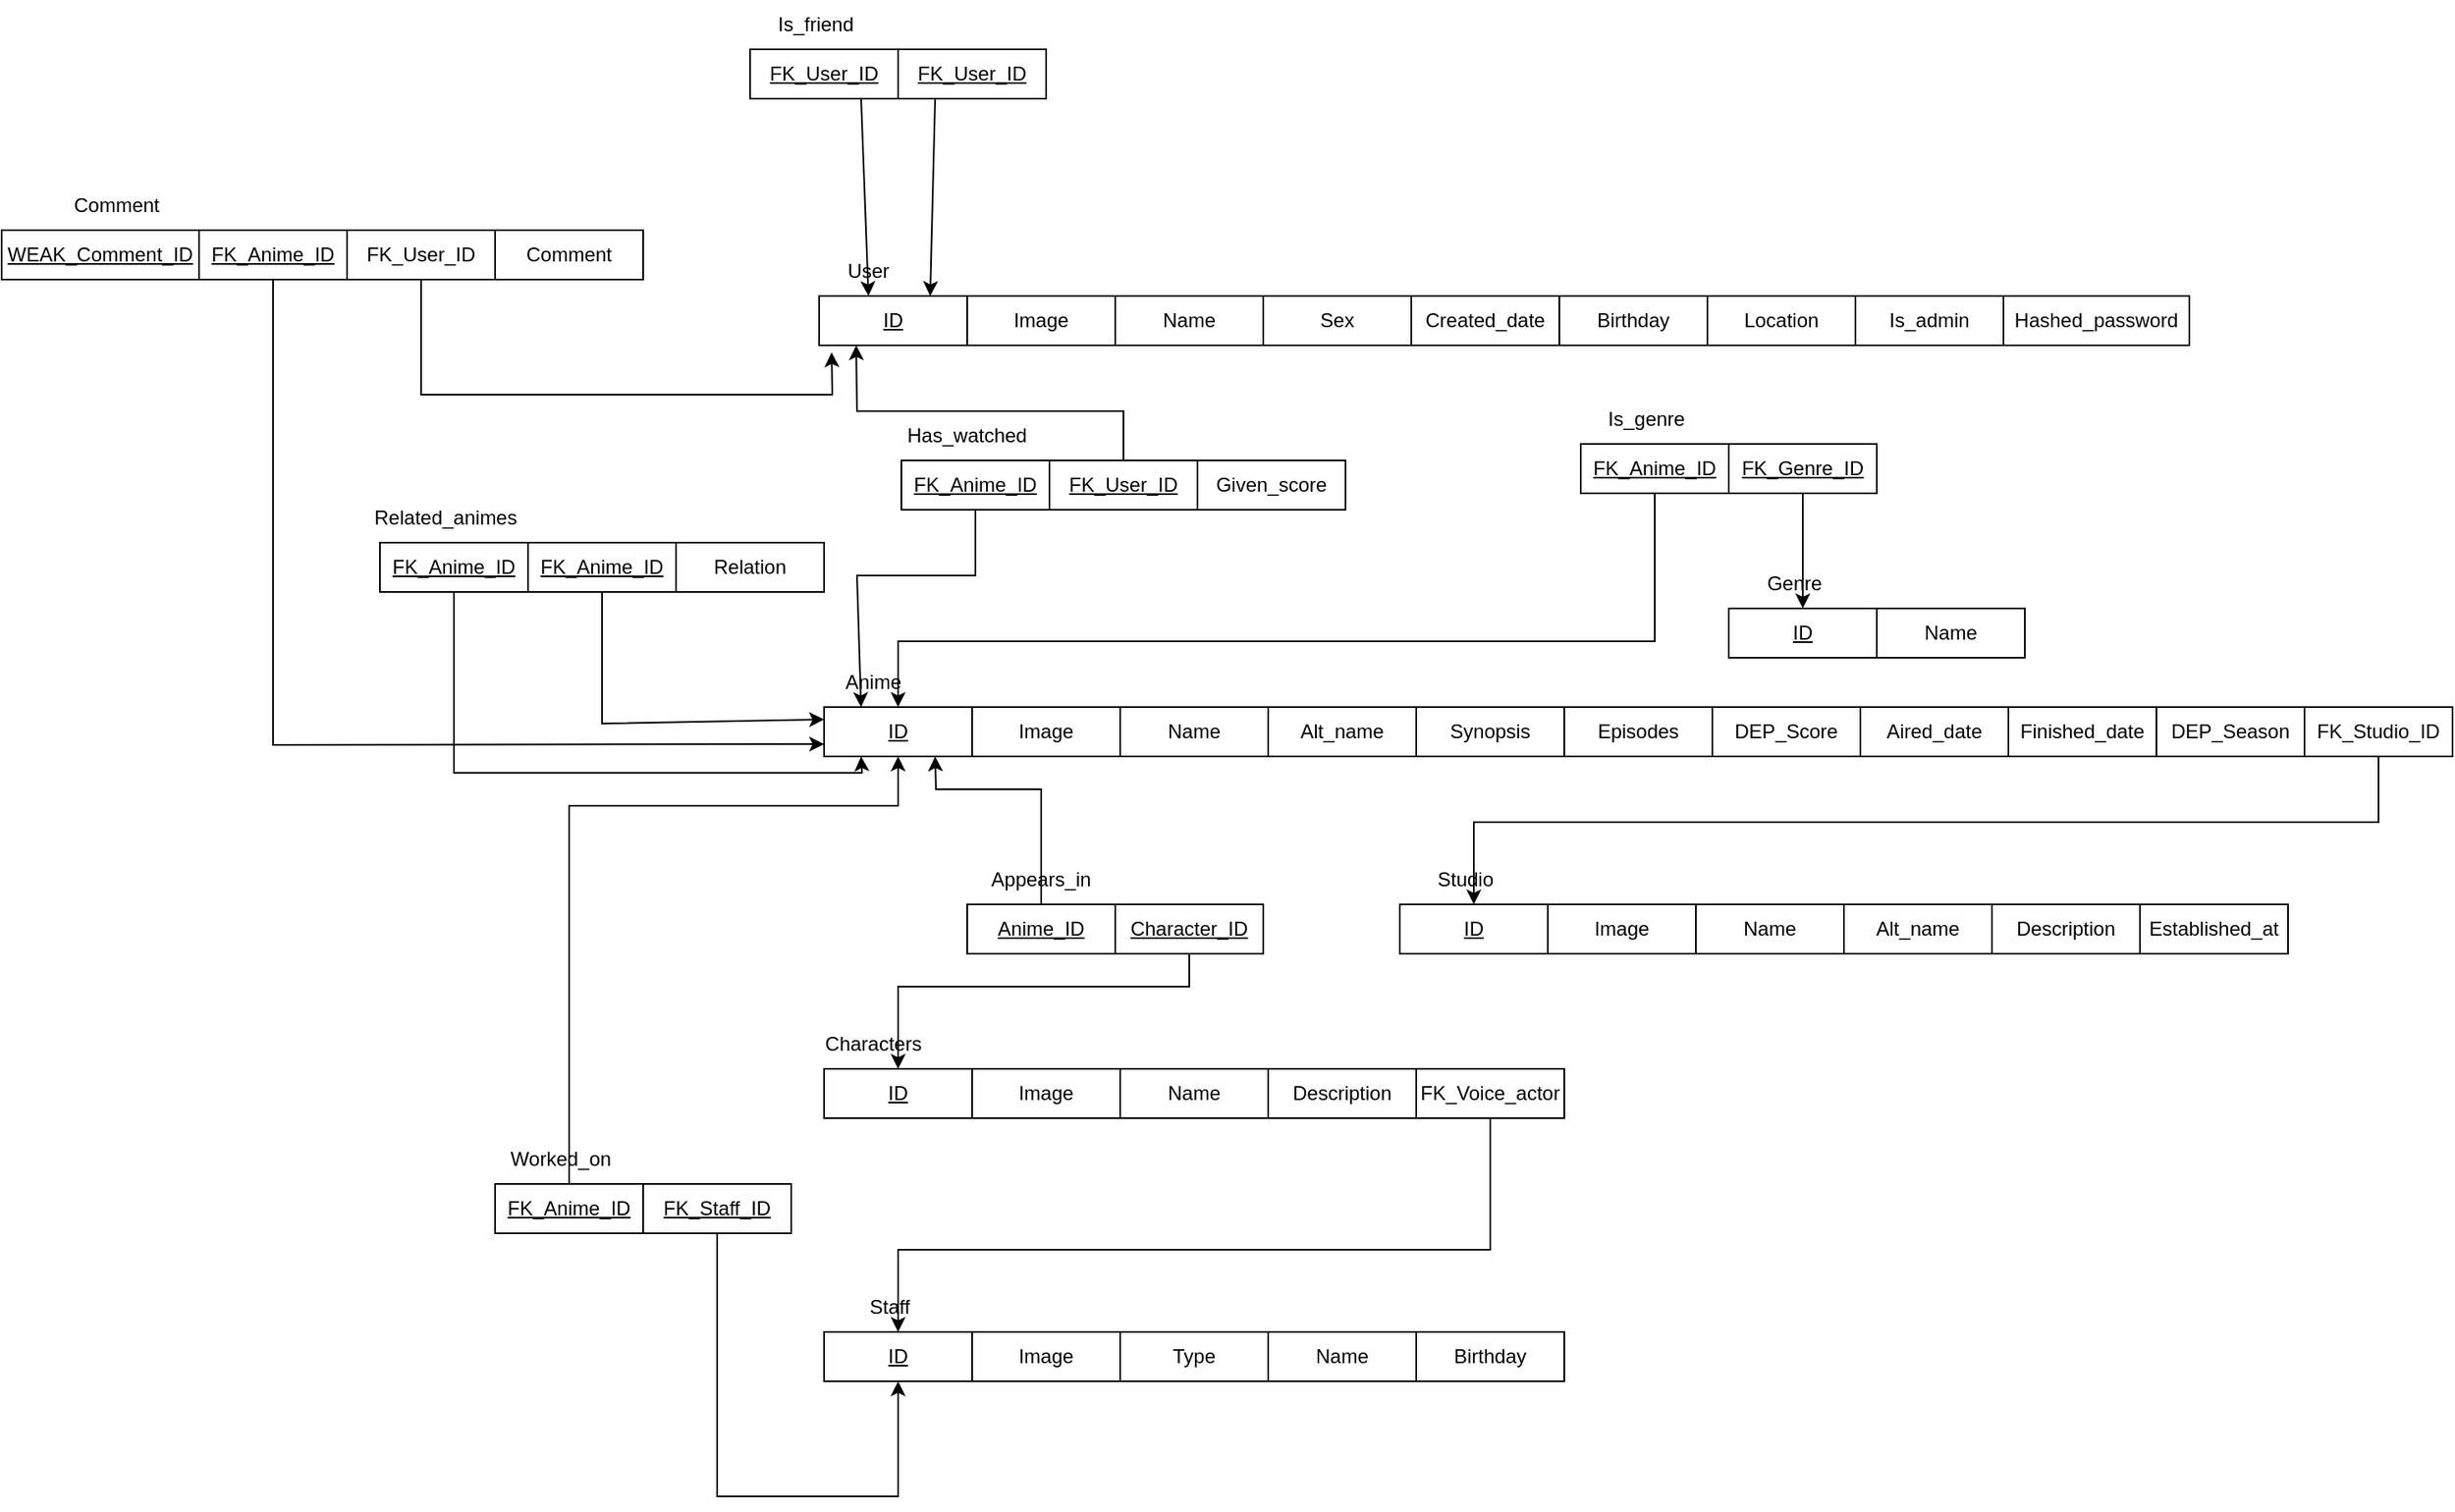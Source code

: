 <mxfile version="21.3.2" type="device">
  <diagram name="Page-1" id="-evGbp_LeeAXtpjFZXYT">
    <mxGraphModel dx="3033" dy="2291" grid="1" gridSize="10" guides="1" tooltips="1" connect="1" arrows="1" fold="1" page="1" pageScale="1" pageWidth="827" pageHeight="1169" math="0" shadow="0">
      <root>
        <mxCell id="0" />
        <mxCell id="1" parent="0" />
        <mxCell id="b7A6A6BgwoYRqyaiSZ3H-1" value="Name" style="rounded=0;whiteSpace=wrap;html=1;" parent="1" vertex="1">
          <mxGeometry x="290" y="400" width="90" height="30" as="geometry" />
        </mxCell>
        <mxCell id="b7A6A6BgwoYRqyaiSZ3H-2" value="Anime" style="text;html=1;strokeColor=none;fillColor=none;align=center;verticalAlign=middle;whiteSpace=wrap;rounded=0;" parent="1" vertex="1">
          <mxGeometry x="110" y="370" width="60" height="30" as="geometry" />
        </mxCell>
        <mxCell id="b7A6A6BgwoYRqyaiSZ3H-6" value="Aired_date" style="rounded=0;whiteSpace=wrap;html=1;" parent="1" vertex="1">
          <mxGeometry x="740" y="400" width="90" height="30" as="geometry" />
        </mxCell>
        <mxCell id="b7A6A6BgwoYRqyaiSZ3H-7" value="FK_Studio_ID" style="rounded=0;whiteSpace=wrap;html=1;" parent="1" vertex="1">
          <mxGeometry x="1010" y="400" width="90" height="30" as="geometry" />
        </mxCell>
        <mxCell id="b7A6A6BgwoYRqyaiSZ3H-8" value="Episodes" style="rounded=0;whiteSpace=wrap;html=1;" parent="1" vertex="1">
          <mxGeometry x="560" y="400" width="90" height="30" as="geometry" />
        </mxCell>
        <mxCell id="b7A6A6BgwoYRqyaiSZ3H-9" value="DEP_Score" style="rounded=0;whiteSpace=wrap;html=1;" parent="1" vertex="1">
          <mxGeometry x="650" y="400" width="90" height="30" as="geometry" />
        </mxCell>
        <mxCell id="b7A6A6BgwoYRqyaiSZ3H-10" value="&lt;u&gt;ID&lt;/u&gt;" style="rounded=0;whiteSpace=wrap;html=1;" parent="1" vertex="1">
          <mxGeometry x="110" y="400" width="90" height="30" as="geometry" />
        </mxCell>
        <mxCell id="b7A6A6BgwoYRqyaiSZ3H-12" value="Name" style="rounded=0;whiteSpace=wrap;html=1;" parent="1" vertex="1">
          <mxGeometry x="287" y="150" width="90" height="30" as="geometry" />
        </mxCell>
        <mxCell id="b7A6A6BgwoYRqyaiSZ3H-13" value="Created_date" style="rounded=0;whiteSpace=wrap;html=1;" parent="1" vertex="1">
          <mxGeometry x="467" y="150" width="90" height="30" as="geometry" />
        </mxCell>
        <mxCell id="b7A6A6BgwoYRqyaiSZ3H-14" value="Birthday" style="rounded=0;whiteSpace=wrap;html=1;" parent="1" vertex="1">
          <mxGeometry x="557" y="150" width="90" height="30" as="geometry" />
        </mxCell>
        <mxCell id="b7A6A6BgwoYRqyaiSZ3H-15" value="Sex" style="rounded=0;whiteSpace=wrap;html=1;" parent="1" vertex="1">
          <mxGeometry x="377" y="150" width="90" height="30" as="geometry" />
        </mxCell>
        <mxCell id="b7A6A6BgwoYRqyaiSZ3H-18" value="&lt;u&gt;ID&lt;/u&gt;" style="rounded=0;whiteSpace=wrap;html=1;" parent="1" vertex="1">
          <mxGeometry x="107" y="150" width="90" height="30" as="geometry" />
        </mxCell>
        <mxCell id="b7A6A6BgwoYRqyaiSZ3H-19" value="User" style="text;html=1;strokeColor=none;fillColor=none;align=center;verticalAlign=middle;whiteSpace=wrap;rounded=0;" parent="1" vertex="1">
          <mxGeometry x="107" y="120" width="60" height="30" as="geometry" />
        </mxCell>
        <mxCell id="b7A6A6BgwoYRqyaiSZ3H-20" value="Location" style="rounded=0;whiteSpace=wrap;html=1;" parent="1" vertex="1">
          <mxGeometry x="647" y="150" width="90" height="30" as="geometry" />
        </mxCell>
        <mxCell id="b7A6A6BgwoYRqyaiSZ3H-21" value="Name" style="rounded=0;whiteSpace=wrap;html=1;" parent="1" vertex="1">
          <mxGeometry x="290" y="620" width="90" height="30" as="geometry" />
        </mxCell>
        <mxCell id="b7A6A6BgwoYRqyaiSZ3H-22" value="Characters" style="text;html=1;strokeColor=none;fillColor=none;align=center;verticalAlign=middle;whiteSpace=wrap;rounded=0;" parent="1" vertex="1">
          <mxGeometry x="110" y="590" width="60" height="30" as="geometry" />
        </mxCell>
        <mxCell id="b7A6A6BgwoYRqyaiSZ3H-26" value="Description" style="rounded=0;whiteSpace=wrap;html=1;" parent="1" vertex="1">
          <mxGeometry x="380" y="620" width="90" height="30" as="geometry" />
        </mxCell>
        <mxCell id="b7A6A6BgwoYRqyaiSZ3H-27" value="FK_Voice_actor" style="rounded=0;whiteSpace=wrap;html=1;" parent="1" vertex="1">
          <mxGeometry x="470" y="620" width="90" height="30" as="geometry" />
        </mxCell>
        <mxCell id="b7A6A6BgwoYRqyaiSZ3H-28" value="&lt;u&gt;ID&lt;/u&gt;" style="rounded=0;whiteSpace=wrap;html=1;" parent="1" vertex="1">
          <mxGeometry x="110" y="620" width="90" height="30" as="geometry" />
        </mxCell>
        <mxCell id="b7A6A6BgwoYRqyaiSZ3H-31" value="Synopsis" style="rounded=0;whiteSpace=wrap;html=1;" parent="1" vertex="1">
          <mxGeometry x="470" y="400" width="90" height="30" as="geometry" />
        </mxCell>
        <mxCell id="b7A6A6BgwoYRqyaiSZ3H-40" value="Birthday" style="rounded=0;whiteSpace=wrap;html=1;" parent="1" vertex="1">
          <mxGeometry x="470" y="780" width="90" height="30" as="geometry" />
        </mxCell>
        <mxCell id="b7A6A6BgwoYRqyaiSZ3H-43" value="Image" style="rounded=0;whiteSpace=wrap;html=1;" parent="1" vertex="1">
          <mxGeometry x="197" y="150" width="90" height="30" as="geometry" />
        </mxCell>
        <mxCell id="b7A6A6BgwoYRqyaiSZ3H-44" value="Image" style="rounded=0;whiteSpace=wrap;html=1;" parent="1" vertex="1">
          <mxGeometry x="200" y="400" width="90" height="30" as="geometry" />
        </mxCell>
        <mxCell id="b7A6A6BgwoYRqyaiSZ3H-45" value="Image" style="rounded=0;whiteSpace=wrap;html=1;" parent="1" vertex="1">
          <mxGeometry x="200" y="620" width="90" height="30" as="geometry" />
        </mxCell>
        <mxCell id="b7A6A6BgwoYRqyaiSZ3H-46" value="Image" style="rounded=0;whiteSpace=wrap;html=1;" parent="1" vertex="1">
          <mxGeometry x="200" y="780" width="90" height="30" as="geometry" />
        </mxCell>
        <mxCell id="b7A6A6BgwoYRqyaiSZ3H-54" value="Genre" style="text;html=1;strokeColor=none;fillColor=none;align=center;verticalAlign=middle;whiteSpace=wrap;rounded=0;" parent="1" vertex="1">
          <mxGeometry x="660" y="310" width="80" height="30" as="geometry" />
        </mxCell>
        <mxCell id="b7A6A6BgwoYRqyaiSZ3H-57" value="&lt;u&gt;ID&lt;/u&gt;" style="rounded=0;whiteSpace=wrap;html=1;" parent="1" vertex="1">
          <mxGeometry x="660" y="340" width="90" height="30" as="geometry" />
        </mxCell>
        <mxCell id="b7A6A6BgwoYRqyaiSZ3H-58" value="Name" style="rounded=0;whiteSpace=wrap;html=1;" parent="1" vertex="1">
          <mxGeometry x="750" y="340" width="90" height="30" as="geometry" />
        </mxCell>
        <mxCell id="b7A6A6BgwoYRqyaiSZ3H-65" value="DEP_Season" style="rounded=0;whiteSpace=wrap;html=1;" parent="1" vertex="1">
          <mxGeometry x="920" y="400" width="90" height="30" as="geometry" />
        </mxCell>
        <mxCell id="b7A6A6BgwoYRqyaiSZ3H-70" value="Staff" style="text;html=1;strokeColor=none;fillColor=none;align=center;verticalAlign=middle;whiteSpace=wrap;rounded=0;" parent="1" vertex="1">
          <mxGeometry x="110" y="750" width="80" height="30" as="geometry" />
        </mxCell>
        <mxCell id="b7A6A6BgwoYRqyaiSZ3H-73" value="&lt;u&gt;ID&lt;/u&gt;" style="rounded=0;whiteSpace=wrap;html=1;" parent="1" vertex="1">
          <mxGeometry x="110" y="780" width="90" height="30" as="geometry" />
        </mxCell>
        <mxCell id="b7A6A6BgwoYRqyaiSZ3H-74" value="Type" style="rounded=0;whiteSpace=wrap;html=1;" parent="1" vertex="1">
          <mxGeometry x="290" y="780" width="90" height="30" as="geometry" />
        </mxCell>
        <mxCell id="b7A6A6BgwoYRqyaiSZ3H-75" value="Name" style="rounded=0;whiteSpace=wrap;html=1;" parent="1" vertex="1">
          <mxGeometry x="380" y="780" width="90" height="30" as="geometry" />
        </mxCell>
        <mxCell id="jF2fEOW95oaSrqXJPk0Q-1" value="Name" style="rounded=0;whiteSpace=wrap;html=1;" parent="1" vertex="1">
          <mxGeometry x="640" y="520" width="90" height="30" as="geometry" />
        </mxCell>
        <mxCell id="jF2fEOW95oaSrqXJPk0Q-2" value="Studio" style="text;html=1;strokeColor=none;fillColor=none;align=center;verticalAlign=middle;whiteSpace=wrap;rounded=0;" parent="1" vertex="1">
          <mxGeometry x="460" y="490" width="80" height="30" as="geometry" />
        </mxCell>
        <mxCell id="jF2fEOW95oaSrqXJPk0Q-3" value="Established_at" style="rounded=0;whiteSpace=wrap;html=1;" parent="1" vertex="1">
          <mxGeometry x="910" y="520" width="90" height="30" as="geometry" />
        </mxCell>
        <mxCell id="jF2fEOW95oaSrqXJPk0Q-4" value="Description" style="rounded=0;whiteSpace=wrap;html=1;" parent="1" vertex="1">
          <mxGeometry x="820" y="520" width="90" height="30" as="geometry" />
        </mxCell>
        <mxCell id="jF2fEOW95oaSrqXJPk0Q-5" value="&lt;u&gt;ID&lt;/u&gt;" style="rounded=0;whiteSpace=wrap;html=1;" parent="1" vertex="1">
          <mxGeometry x="460" y="520" width="90" height="30" as="geometry" />
        </mxCell>
        <mxCell id="jF2fEOW95oaSrqXJPk0Q-6" value="Image" style="rounded=0;whiteSpace=wrap;html=1;" parent="1" vertex="1">
          <mxGeometry x="550" y="520" width="90" height="30" as="geometry" />
        </mxCell>
        <mxCell id="jF2fEOW95oaSrqXJPk0Q-7" value="Alt_name" style="rounded=0;whiteSpace=wrap;html=1;" parent="1" vertex="1">
          <mxGeometry x="730" y="520" width="90" height="30" as="geometry" />
        </mxCell>
        <mxCell id="jF2fEOW95oaSrqXJPk0Q-9" value="" style="endArrow=none;html=1;rounded=0;exitX=0.5;exitY=0;exitDx=0;exitDy=0;entryX=0.5;entryY=1;entryDx=0;entryDy=0;endFill=0;startArrow=classic;startFill=1;" parent="1" source="jF2fEOW95oaSrqXJPk0Q-5" target="b7A6A6BgwoYRqyaiSZ3H-7" edge="1">
          <mxGeometry width="50" height="50" relative="1" as="geometry">
            <mxPoint x="840" y="650" as="sourcePoint" />
            <mxPoint x="890" y="600" as="targetPoint" />
            <Array as="points">
              <mxPoint x="505" y="470" />
              <mxPoint x="690" y="470" />
              <mxPoint x="920" y="470" />
              <mxPoint x="1055" y="470" />
            </Array>
          </mxGeometry>
        </mxCell>
        <mxCell id="jF2fEOW95oaSrqXJPk0Q-11" value="" style="endArrow=none;html=1;rounded=0;entryX=0.5;entryY=1;entryDx=0;entryDy=0;exitX=0.5;exitY=1;exitDx=0;exitDy=0;startArrow=classic;startFill=1;endFill=0;" parent="1" source="b7A6A6BgwoYRqyaiSZ3H-73" target="jF2fEOW95oaSrqXJPk0Q-16" edge="1">
          <mxGeometry width="50" height="50" relative="1" as="geometry">
            <mxPoint x="1005" y="700" as="sourcePoint" />
            <mxPoint x="1070" y="650" as="targetPoint" />
            <Array as="points">
              <mxPoint x="155" y="880" />
              <mxPoint x="45" y="880" />
            </Array>
          </mxGeometry>
        </mxCell>
        <mxCell id="jF2fEOW95oaSrqXJPk0Q-13" value="" style="endArrow=classic;html=1;rounded=0;entryX=0.25;entryY=1;entryDx=0;entryDy=0;exitX=0.5;exitY=1;exitDx=0;exitDy=0;" parent="1" source="jF2fEOW95oaSrqXJPk0Q-20" target="b7A6A6BgwoYRqyaiSZ3H-10" edge="1">
          <mxGeometry width="50" height="50" relative="1" as="geometry">
            <mxPoint x="1130" y="560" as="sourcePoint" />
            <mxPoint x="150" y="450" as="targetPoint" />
            <Array as="points">
              <mxPoint x="-115" y="440" />
              <mxPoint x="133" y="440" />
            </Array>
          </mxGeometry>
        </mxCell>
        <mxCell id="jF2fEOW95oaSrqXJPk0Q-14" value="Worked_on" style="text;html=1;strokeColor=none;fillColor=none;align=center;verticalAlign=middle;whiteSpace=wrap;rounded=0;" parent="1" vertex="1">
          <mxGeometry x="-90" y="660" width="80" height="30" as="geometry" />
        </mxCell>
        <mxCell id="jF2fEOW95oaSrqXJPk0Q-15" value="&lt;u&gt;FK_Anime_ID&lt;/u&gt;" style="rounded=0;whiteSpace=wrap;html=1;" parent="1" vertex="1">
          <mxGeometry x="-90" y="690" width="90" height="30" as="geometry" />
        </mxCell>
        <mxCell id="jF2fEOW95oaSrqXJPk0Q-16" value="&lt;u&gt;FK_Staff_ID&lt;/u&gt;" style="rounded=0;whiteSpace=wrap;html=1;" parent="1" vertex="1">
          <mxGeometry y="690" width="90" height="30" as="geometry" />
        </mxCell>
        <mxCell id="jF2fEOW95oaSrqXJPk0Q-18" value="" style="endArrow=classic;html=1;rounded=0;exitX=0.5;exitY=0;exitDx=0;exitDy=0;entryX=0.5;entryY=1;entryDx=0;entryDy=0;" parent="1" source="jF2fEOW95oaSrqXJPk0Q-15" target="b7A6A6BgwoYRqyaiSZ3H-10" edge="1">
          <mxGeometry width="50" height="50" relative="1" as="geometry">
            <mxPoint x="1090" y="710" as="sourcePoint" />
            <mxPoint x="140" y="450" as="targetPoint" />
            <Array as="points">
              <mxPoint x="-45" y="460" />
              <mxPoint x="155" y="460" />
            </Array>
          </mxGeometry>
        </mxCell>
        <mxCell id="jF2fEOW95oaSrqXJPk0Q-19" value="Related_animes" style="text;html=1;strokeColor=none;fillColor=none;align=center;verticalAlign=middle;whiteSpace=wrap;rounded=0;" parent="1" vertex="1">
          <mxGeometry x="-160" y="270" width="80" height="30" as="geometry" />
        </mxCell>
        <mxCell id="jF2fEOW95oaSrqXJPk0Q-20" value="&lt;u&gt;FK_Anime_ID&lt;/u&gt;" style="rounded=0;whiteSpace=wrap;html=1;" parent="1" vertex="1">
          <mxGeometry x="-160" y="300" width="90" height="30" as="geometry" />
        </mxCell>
        <mxCell id="jF2fEOW95oaSrqXJPk0Q-21" value="&lt;u&gt;FK_Anime_ID&lt;/u&gt;" style="rounded=0;whiteSpace=wrap;html=1;" parent="1" vertex="1">
          <mxGeometry x="-70" y="300" width="90" height="30" as="geometry" />
        </mxCell>
        <mxCell id="jF2fEOW95oaSrqXJPk0Q-22" value="" style="endArrow=classic;html=1;rounded=0;exitX=0.5;exitY=1;exitDx=0;exitDy=0;entryX=0;entryY=0.25;entryDx=0;entryDy=0;" parent="1" source="jF2fEOW95oaSrqXJPk0Q-21" target="b7A6A6BgwoYRqyaiSZ3H-10" edge="1">
          <mxGeometry width="50" height="50" relative="1" as="geometry">
            <mxPoint x="-180" y="540" as="sourcePoint" />
            <mxPoint x="-20" y="440" as="targetPoint" />
            <Array as="points">
              <mxPoint x="-25" y="410" />
            </Array>
          </mxGeometry>
        </mxCell>
        <mxCell id="jF2fEOW95oaSrqXJPk0Q-23" value="Appears_in" style="text;html=1;strokeColor=none;fillColor=none;align=center;verticalAlign=middle;whiteSpace=wrap;rounded=0;" parent="1" vertex="1">
          <mxGeometry x="197" y="490" width="90" height="30" as="geometry" />
        </mxCell>
        <mxCell id="jF2fEOW95oaSrqXJPk0Q-24" value="&lt;u&gt;Anime_ID&lt;/u&gt;" style="rounded=0;whiteSpace=wrap;html=1;" parent="1" vertex="1">
          <mxGeometry x="197" y="520" width="90" height="30" as="geometry" />
        </mxCell>
        <mxCell id="jF2fEOW95oaSrqXJPk0Q-25" value="&lt;u&gt;Character_ID&lt;/u&gt;" style="rounded=0;whiteSpace=wrap;html=1;" parent="1" vertex="1">
          <mxGeometry x="287" y="520" width="90" height="30" as="geometry" />
        </mxCell>
        <mxCell id="jF2fEOW95oaSrqXJPk0Q-26" value="" style="endArrow=classic;html=1;rounded=0;exitX=0.5;exitY=1;exitDx=0;exitDy=0;entryX=0.5;entryY=0;entryDx=0;entryDy=0;" parent="1" source="jF2fEOW95oaSrqXJPk0Q-25" target="b7A6A6BgwoYRqyaiSZ3H-28" edge="1">
          <mxGeometry width="50" height="50" relative="1" as="geometry">
            <mxPoint x="-30" y="660" as="sourcePoint" />
            <mxPoint x="20" y="610" as="targetPoint" />
            <Array as="points">
              <mxPoint x="332" y="570" />
              <mxPoint x="155" y="570" />
            </Array>
          </mxGeometry>
        </mxCell>
        <mxCell id="jF2fEOW95oaSrqXJPk0Q-27" value="" style="endArrow=classic;html=1;rounded=0;exitX=0.5;exitY=0;exitDx=0;exitDy=0;entryX=0.75;entryY=1;entryDx=0;entryDy=0;" parent="1" source="jF2fEOW95oaSrqXJPk0Q-24" target="b7A6A6BgwoYRqyaiSZ3H-10" edge="1">
          <mxGeometry width="50" height="50" relative="1" as="geometry">
            <mxPoint x="-20" y="540" as="sourcePoint" />
            <mxPoint x="30" y="490" as="targetPoint" />
            <Array as="points">
              <mxPoint x="242" y="450" />
              <mxPoint x="178" y="450" />
            </Array>
          </mxGeometry>
        </mxCell>
        <mxCell id="jF2fEOW95oaSrqXJPk0Q-31" value="Is_genre" style="text;html=1;strokeColor=none;fillColor=none;align=center;verticalAlign=middle;whiteSpace=wrap;rounded=0;" parent="1" vertex="1">
          <mxGeometry x="570" y="210" width="80" height="30" as="geometry" />
        </mxCell>
        <mxCell id="jF2fEOW95oaSrqXJPk0Q-32" value="&lt;u&gt;FK_Anime_ID&lt;/u&gt;" style="rounded=0;whiteSpace=wrap;html=1;" parent="1" vertex="1">
          <mxGeometry x="570" y="240" width="90" height="30" as="geometry" />
        </mxCell>
        <mxCell id="jF2fEOW95oaSrqXJPk0Q-33" value="&lt;u&gt;FK_Genre_ID&lt;/u&gt;" style="rounded=0;whiteSpace=wrap;html=1;" parent="1" vertex="1">
          <mxGeometry x="660" y="240" width="90" height="30" as="geometry" />
        </mxCell>
        <mxCell id="jF2fEOW95oaSrqXJPk0Q-34" value="" style="endArrow=classic;html=1;rounded=0;exitX=0.5;exitY=1;exitDx=0;exitDy=0;entryX=0.5;entryY=0;entryDx=0;entryDy=0;" parent="1" source="jF2fEOW95oaSrqXJPk0Q-32" target="b7A6A6BgwoYRqyaiSZ3H-10" edge="1">
          <mxGeometry width="50" height="50" relative="1" as="geometry">
            <mxPoint x="370" y="400" as="sourcePoint" />
            <mxPoint x="420" y="350" as="targetPoint" />
            <Array as="points">
              <mxPoint x="615" y="360" />
              <mxPoint x="155" y="360" />
            </Array>
          </mxGeometry>
        </mxCell>
        <mxCell id="jF2fEOW95oaSrqXJPk0Q-35" value="" style="endArrow=classic;html=1;rounded=0;exitX=0.5;exitY=1;exitDx=0;exitDy=0;entryX=0.5;entryY=0;entryDx=0;entryDy=0;" parent="1" source="jF2fEOW95oaSrqXJPk0Q-33" target="b7A6A6BgwoYRqyaiSZ3H-57" edge="1">
          <mxGeometry width="50" height="50" relative="1" as="geometry">
            <mxPoint x="710" y="440" as="sourcePoint" />
            <mxPoint x="760" y="390" as="targetPoint" />
          </mxGeometry>
        </mxCell>
        <mxCell id="7yb5eVKBjiq6Cuqoucwu-1" value="Is_friend" style="text;html=1;strokeColor=none;fillColor=none;align=center;verticalAlign=middle;whiteSpace=wrap;rounded=0;" parent="1" vertex="1">
          <mxGeometry x="65" y="-30" width="80" height="30" as="geometry" />
        </mxCell>
        <mxCell id="7yb5eVKBjiq6Cuqoucwu-2" value="&lt;u&gt;FK_User_ID&lt;/u&gt;" style="rounded=0;whiteSpace=wrap;html=1;" parent="1" vertex="1">
          <mxGeometry x="65" width="90" height="30" as="geometry" />
        </mxCell>
        <mxCell id="7yb5eVKBjiq6Cuqoucwu-3" value="&lt;u&gt;FK_User_ID&lt;/u&gt;" style="rounded=0;whiteSpace=wrap;html=1;" parent="1" vertex="1">
          <mxGeometry x="155" width="90" height="30" as="geometry" />
        </mxCell>
        <mxCell id="7yb5eVKBjiq6Cuqoucwu-4" value="" style="endArrow=classic;html=1;rounded=0;exitX=0.75;exitY=1;exitDx=0;exitDy=0;entryX=0.5;entryY=1;entryDx=0;entryDy=0;" parent="1" source="7yb5eVKBjiq6Cuqoucwu-2" target="b7A6A6BgwoYRqyaiSZ3H-19" edge="1">
          <mxGeometry width="50" height="50" relative="1" as="geometry">
            <mxPoint x="267" y="90" as="sourcePoint" />
            <mxPoint x="317" y="40" as="targetPoint" />
          </mxGeometry>
        </mxCell>
        <mxCell id="7yb5eVKBjiq6Cuqoucwu-5" value="" style="endArrow=classic;html=1;rounded=0;entryX=0.75;entryY=0;entryDx=0;entryDy=0;exitX=0.25;exitY=1;exitDx=0;exitDy=0;" parent="1" source="7yb5eVKBjiq6Cuqoucwu-3" target="b7A6A6BgwoYRqyaiSZ3H-18" edge="1">
          <mxGeometry width="50" height="50" relative="1" as="geometry">
            <mxPoint x="447" y="130" as="sourcePoint" />
            <mxPoint x="497" y="80" as="targetPoint" />
          </mxGeometry>
        </mxCell>
        <mxCell id="7yb5eVKBjiq6Cuqoucwu-6" value="Has_watched" style="text;html=1;strokeColor=none;fillColor=none;align=center;verticalAlign=middle;whiteSpace=wrap;rounded=0;" parent="1" vertex="1">
          <mxGeometry x="157" y="220" width="80" height="30" as="geometry" />
        </mxCell>
        <mxCell id="7yb5eVKBjiq6Cuqoucwu-7" value="&lt;u&gt;FK_Anime_ID&lt;/u&gt;" style="rounded=0;whiteSpace=wrap;html=1;" parent="1" vertex="1">
          <mxGeometry x="157" y="250" width="90" height="30" as="geometry" />
        </mxCell>
        <mxCell id="7yb5eVKBjiq6Cuqoucwu-8" value="&lt;u&gt;FK_User_ID&lt;/u&gt;" style="rounded=0;whiteSpace=wrap;html=1;" parent="1" vertex="1">
          <mxGeometry x="247" y="250" width="90" height="30" as="geometry" />
        </mxCell>
        <mxCell id="7yb5eVKBjiq6Cuqoucwu-9" value="" style="endArrow=classic;html=1;rounded=0;entryX=0.25;entryY=1;entryDx=0;entryDy=0;exitX=0.5;exitY=0;exitDx=0;exitDy=0;" parent="1" source="7yb5eVKBjiq6Cuqoucwu-8" target="b7A6A6BgwoYRqyaiSZ3H-18" edge="1">
          <mxGeometry width="50" height="50" relative="1" as="geometry">
            <mxPoint x="80" y="240" as="sourcePoint" />
            <mxPoint x="170" y="210" as="targetPoint" />
            <Array as="points">
              <mxPoint x="292" y="220" />
              <mxPoint x="130" y="220" />
            </Array>
          </mxGeometry>
        </mxCell>
        <mxCell id="7yb5eVKBjiq6Cuqoucwu-10" value="" style="endArrow=classic;html=1;rounded=0;entryX=0.25;entryY=0;entryDx=0;entryDy=0;exitX=0.5;exitY=1;exitDx=0;exitDy=0;" parent="1" source="7yb5eVKBjiq6Cuqoucwu-7" target="b7A6A6BgwoYRqyaiSZ3H-10" edge="1">
          <mxGeometry width="50" height="50" relative="1" as="geometry">
            <mxPoint x="120" y="310" as="sourcePoint" />
            <mxPoint x="170" y="260" as="targetPoint" />
            <Array as="points">
              <mxPoint x="202" y="320" />
              <mxPoint x="130" y="320" />
            </Array>
          </mxGeometry>
        </mxCell>
        <mxCell id="7yb5eVKBjiq6Cuqoucwu-11" value="Alt_name" style="rounded=0;whiteSpace=wrap;html=1;" parent="1" vertex="1">
          <mxGeometry x="380" y="400" width="90" height="30" as="geometry" />
        </mxCell>
        <mxCell id="7yb5eVKBjiq6Cuqoucwu-13" value="Finished_date" style="rounded=0;whiteSpace=wrap;html=1;" parent="1" vertex="1">
          <mxGeometry x="830" y="400" width="90" height="30" as="geometry" />
        </mxCell>
        <mxCell id="7yb5eVKBjiq6Cuqoucwu-15" value="" style="endArrow=classic;html=1;rounded=0;exitX=0.5;exitY=1;exitDx=0;exitDy=0;entryX=0.5;entryY=0;entryDx=0;entryDy=0;" parent="1" source="b7A6A6BgwoYRqyaiSZ3H-27" target="b7A6A6BgwoYRqyaiSZ3H-73" edge="1">
          <mxGeometry width="50" height="50" relative="1" as="geometry">
            <mxPoint x="290" y="760" as="sourcePoint" />
            <mxPoint x="340" y="710" as="targetPoint" />
            <Array as="points">
              <mxPoint x="515" y="730" />
              <mxPoint x="155" y="730" />
            </Array>
          </mxGeometry>
        </mxCell>
        <mxCell id="MU72M0dqdoJDERzcuUUU-1" value="Is_admin" style="rounded=0;whiteSpace=wrap;html=1;" parent="1" vertex="1">
          <mxGeometry x="737" y="150" width="90" height="30" as="geometry" />
        </mxCell>
        <mxCell id="MU72M0dqdoJDERzcuUUU-2" value="Hashed_password" style="rounded=0;whiteSpace=wrap;html=1;" parent="1" vertex="1">
          <mxGeometry x="827" y="150" width="113" height="30" as="geometry" />
        </mxCell>
        <mxCell id="MU72M0dqdoJDERzcuUUU-3" value="Given_score" style="rounded=0;whiteSpace=wrap;html=1;" parent="1" vertex="1">
          <mxGeometry x="337" y="250" width="90" height="30" as="geometry" />
        </mxCell>
        <mxCell id="C00fwrUlPAazb4CoO3-6-1" value="Relation" style="rounded=0;whiteSpace=wrap;html=1;" vertex="1" parent="1">
          <mxGeometry x="20" y="300" width="90" height="30" as="geometry" />
        </mxCell>
        <mxCell id="C00fwrUlPAazb4CoO3-6-2" value="Comment" style="text;html=1;strokeColor=none;fillColor=none;align=center;verticalAlign=middle;whiteSpace=wrap;rounded=0;" vertex="1" parent="1">
          <mxGeometry x="-360" y="80" width="80" height="30" as="geometry" />
        </mxCell>
        <mxCell id="C00fwrUlPAazb4CoO3-6-3" value="&lt;u&gt;WEAK_Comment_ID&lt;/u&gt;" style="rounded=0;whiteSpace=wrap;html=1;" vertex="1" parent="1">
          <mxGeometry x="-390" y="110" width="120" height="30" as="geometry" />
        </mxCell>
        <mxCell id="C00fwrUlPAazb4CoO3-6-4" value="&lt;u&gt;FK_Anime_ID&lt;/u&gt;" style="rounded=0;whiteSpace=wrap;html=1;" vertex="1" parent="1">
          <mxGeometry x="-270" y="110" width="90" height="30" as="geometry" />
        </mxCell>
        <mxCell id="C00fwrUlPAazb4CoO3-6-5" value="FK_User_ID" style="rounded=0;whiteSpace=wrap;html=1;" vertex="1" parent="1">
          <mxGeometry x="-180" y="110" width="90" height="30" as="geometry" />
        </mxCell>
        <mxCell id="C00fwrUlPAazb4CoO3-6-6" value="Comment" style="rounded=0;whiteSpace=wrap;html=1;" vertex="1" parent="1">
          <mxGeometry x="-90" y="110" width="90" height="30" as="geometry" />
        </mxCell>
        <mxCell id="C00fwrUlPAazb4CoO3-6-8" value="" style="endArrow=classic;html=1;rounded=0;entryX=0;entryY=0.75;entryDx=0;entryDy=0;exitX=0.5;exitY=1;exitDx=0;exitDy=0;" edge="1" parent="1" source="C00fwrUlPAazb4CoO3-6-4" target="b7A6A6BgwoYRqyaiSZ3H-10">
          <mxGeometry width="50" height="50" relative="1" as="geometry">
            <mxPoint x="-340" y="360" as="sourcePoint" />
            <mxPoint x="-270" y="470" as="targetPoint" />
            <Array as="points">
              <mxPoint x="-225" y="423" />
            </Array>
          </mxGeometry>
        </mxCell>
        <mxCell id="C00fwrUlPAazb4CoO3-6-9" value="" style="endArrow=classic;html=1;rounded=0;entryX=0.084;entryY=1.142;entryDx=0;entryDy=0;entryPerimeter=0;exitX=0.5;exitY=1;exitDx=0;exitDy=0;" edge="1" parent="1" source="C00fwrUlPAazb4CoO3-6-5" target="b7A6A6BgwoYRqyaiSZ3H-18">
          <mxGeometry width="50" height="50" relative="1" as="geometry">
            <mxPoint x="-20" y="260" as="sourcePoint" />
            <mxPoint x="30" y="210" as="targetPoint" />
            <Array as="points">
              <mxPoint x="-135" y="210" />
              <mxPoint x="115" y="210" />
            </Array>
          </mxGeometry>
        </mxCell>
      </root>
    </mxGraphModel>
  </diagram>
</mxfile>
